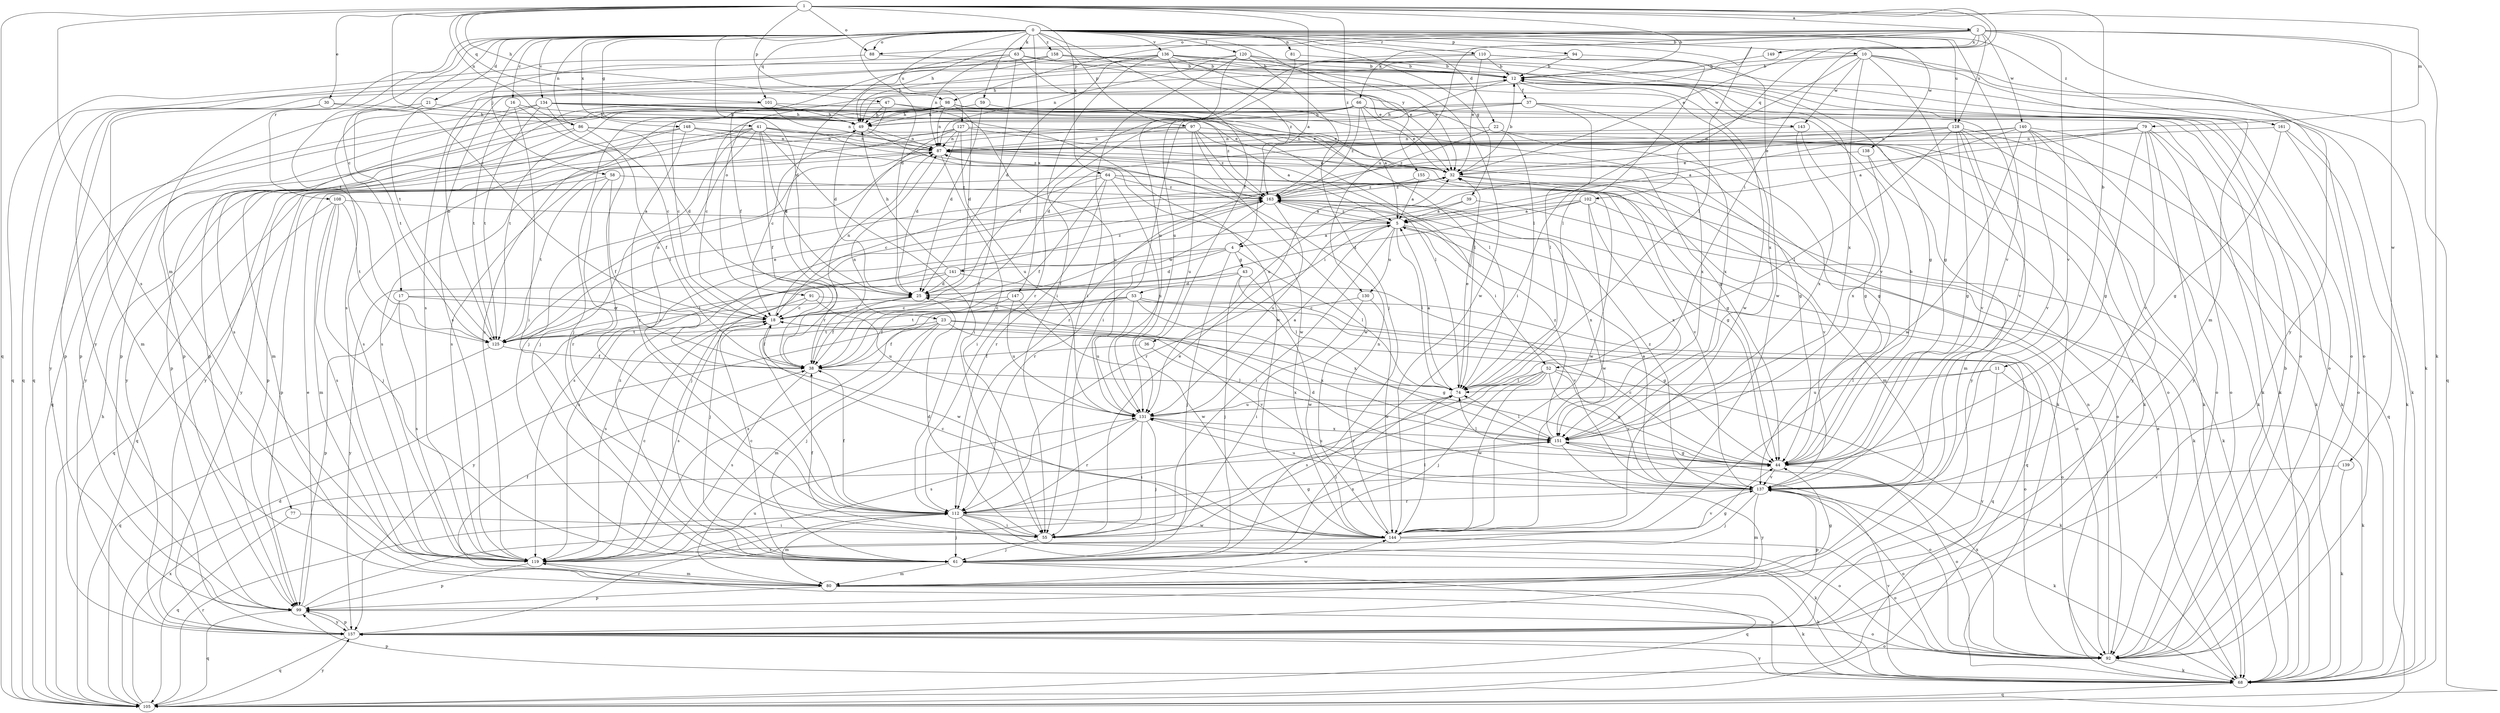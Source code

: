strict digraph  {
0;
1;
2;
4;
5;
10;
11;
12;
16;
17;
18;
21;
22;
23;
25;
30;
32;
36;
37;
38;
39;
41;
43;
44;
47;
49;
52;
53;
55;
58;
59;
61;
63;
64;
66;
68;
74;
77;
79;
80;
81;
86;
87;
88;
91;
92;
94;
97;
98;
99;
101;
102;
105;
108;
110;
112;
119;
120;
125;
127;
128;
130;
131;
134;
136;
137;
138;
139;
140;
141;
143;
144;
147;
148;
149;
151;
155;
157;
158;
161;
163;
0 -> 10  [label=b];
0 -> 16  [label=c];
0 -> 17  [label=c];
0 -> 21  [label=d];
0 -> 22  [label=d];
0 -> 23  [label=d];
0 -> 25  [label=d];
0 -> 36  [label=f];
0 -> 39  [label=g];
0 -> 41  [label=g];
0 -> 58  [label=j];
0 -> 59  [label=j];
0 -> 63  [label=k];
0 -> 74  [label=l];
0 -> 77  [label=m];
0 -> 81  [label=n];
0 -> 86  [label=n];
0 -> 88  [label=o];
0 -> 94  [label=p];
0 -> 97  [label=p];
0 -> 101  [label=q];
0 -> 108  [label=r];
0 -> 110  [label=r];
0 -> 120  [label=t];
0 -> 125  [label=t];
0 -> 127  [label=u];
0 -> 128  [label=u];
0 -> 134  [label=v];
0 -> 136  [label=v];
0 -> 137  [label=v];
0 -> 138  [label=w];
0 -> 147  [label=x];
0 -> 148  [label=x];
0 -> 155  [label=y];
0 -> 158  [label=z];
0 -> 161  [label=z];
1 -> 2  [label=a];
1 -> 4  [label=a];
1 -> 11  [label=b];
1 -> 12  [label=b];
1 -> 18  [label=c];
1 -> 30  [label=e];
1 -> 47  [label=h];
1 -> 52  [label=i];
1 -> 64  [label=k];
1 -> 79  [label=m];
1 -> 86  [label=n];
1 -> 88  [label=o];
1 -> 98  [label=p];
1 -> 101  [label=q];
1 -> 102  [label=q];
1 -> 105  [label=q];
1 -> 119  [label=s];
1 -> 163  [label=z];
2 -> 32  [label=e];
2 -> 49  [label=h];
2 -> 66  [label=k];
2 -> 68  [label=k];
2 -> 88  [label=o];
2 -> 98  [label=p];
2 -> 128  [label=u];
2 -> 130  [label=u];
2 -> 137  [label=v];
2 -> 139  [label=w];
2 -> 140  [label=w];
2 -> 149  [label=x];
2 -> 157  [label=y];
4 -> 25  [label=d];
4 -> 43  [label=g];
4 -> 61  [label=j];
4 -> 74  [label=l];
4 -> 119  [label=s];
4 -> 141  [label=w];
5 -> 4  [label=a];
5 -> 52  [label=i];
5 -> 53  [label=i];
5 -> 55  [label=i];
5 -> 74  [label=l];
5 -> 105  [label=q];
5 -> 130  [label=u];
5 -> 163  [label=z];
10 -> 12  [label=b];
10 -> 44  [label=g];
10 -> 55  [label=i];
10 -> 68  [label=k];
10 -> 80  [label=m];
10 -> 91  [label=o];
10 -> 105  [label=q];
10 -> 143  [label=w];
10 -> 151  [label=x];
11 -> 68  [label=k];
11 -> 74  [label=l];
11 -> 131  [label=u];
11 -> 157  [label=y];
12 -> 37  [label=f];
12 -> 92  [label=o];
12 -> 112  [label=r];
12 -> 119  [label=s];
12 -> 143  [label=w];
12 -> 144  [label=w];
16 -> 49  [label=h];
16 -> 55  [label=i];
16 -> 112  [label=r];
16 -> 125  [label=t];
17 -> 18  [label=c];
17 -> 99  [label=p];
17 -> 119  [label=s];
17 -> 144  [label=w];
18 -> 38  [label=f];
18 -> 44  [label=g];
18 -> 87  [label=n];
18 -> 119  [label=s];
18 -> 125  [label=t];
21 -> 49  [label=h];
21 -> 99  [label=p];
21 -> 125  [label=t];
22 -> 44  [label=g];
22 -> 68  [label=k];
22 -> 87  [label=n];
22 -> 163  [label=z];
23 -> 38  [label=f];
23 -> 61  [label=j];
23 -> 80  [label=m];
23 -> 92  [label=o];
23 -> 125  [label=t];
23 -> 137  [label=v];
23 -> 151  [label=x];
25 -> 18  [label=c];
25 -> 38  [label=f];
30 -> 32  [label=e];
30 -> 49  [label=h];
30 -> 80  [label=m];
30 -> 99  [label=p];
32 -> 12  [label=b];
32 -> 44  [label=g];
32 -> 80  [label=m];
32 -> 125  [label=t];
32 -> 137  [label=v];
32 -> 163  [label=z];
36 -> 38  [label=f];
36 -> 151  [label=x];
37 -> 49  [label=h];
37 -> 55  [label=i];
37 -> 68  [label=k];
37 -> 74  [label=l];
37 -> 99  [label=p];
37 -> 151  [label=x];
38 -> 74  [label=l];
38 -> 87  [label=n];
38 -> 119  [label=s];
39 -> 5  [label=a];
39 -> 68  [label=k];
39 -> 112  [label=r];
41 -> 25  [label=d];
41 -> 38  [label=f];
41 -> 55  [label=i];
41 -> 61  [label=j];
41 -> 74  [label=l];
41 -> 87  [label=n];
41 -> 112  [label=r];
41 -> 119  [label=s];
41 -> 157  [label=y];
41 -> 163  [label=z];
43 -> 25  [label=d];
43 -> 61  [label=j];
43 -> 74  [label=l];
43 -> 144  [label=w];
43 -> 157  [label=y];
44 -> 12  [label=b];
44 -> 18  [label=c];
44 -> 74  [label=l];
44 -> 92  [label=o];
44 -> 131  [label=u];
44 -> 137  [label=v];
47 -> 25  [label=d];
47 -> 49  [label=h];
47 -> 125  [label=t];
47 -> 131  [label=u];
47 -> 163  [label=z];
49 -> 87  [label=n];
49 -> 144  [label=w];
52 -> 44  [label=g];
52 -> 61  [label=j];
52 -> 68  [label=k];
52 -> 74  [label=l];
52 -> 112  [label=r];
52 -> 119  [label=s];
52 -> 137  [label=v];
52 -> 144  [label=w];
53 -> 18  [label=c];
53 -> 44  [label=g];
53 -> 105  [label=q];
53 -> 119  [label=s];
53 -> 125  [label=t];
53 -> 131  [label=u];
53 -> 151  [label=x];
53 -> 157  [label=y];
55 -> 25  [label=d];
55 -> 32  [label=e];
55 -> 38  [label=f];
55 -> 61  [label=j];
55 -> 151  [label=x];
58 -> 38  [label=f];
58 -> 105  [label=q];
58 -> 112  [label=r];
58 -> 125  [label=t];
58 -> 163  [label=z];
59 -> 25  [label=d];
59 -> 49  [label=h];
59 -> 74  [label=l];
61 -> 18  [label=c];
61 -> 68  [label=k];
61 -> 74  [label=l];
61 -> 80  [label=m];
61 -> 105  [label=q];
61 -> 163  [label=z];
63 -> 12  [label=b];
63 -> 32  [label=e];
63 -> 38  [label=f];
63 -> 74  [label=l];
63 -> 87  [label=n];
63 -> 112  [label=r];
63 -> 125  [label=t];
64 -> 18  [label=c];
64 -> 38  [label=f];
64 -> 92  [label=o];
64 -> 99  [label=p];
64 -> 112  [label=r];
64 -> 131  [label=u];
64 -> 144  [label=w];
64 -> 163  [label=z];
66 -> 5  [label=a];
66 -> 18  [label=c];
66 -> 32  [label=e];
66 -> 49  [label=h];
66 -> 68  [label=k];
66 -> 99  [label=p];
66 -> 119  [label=s];
66 -> 137  [label=v];
66 -> 163  [label=z];
68 -> 32  [label=e];
68 -> 99  [label=p];
68 -> 105  [label=q];
68 -> 119  [label=s];
68 -> 137  [label=v];
68 -> 157  [label=y];
74 -> 5  [label=a];
74 -> 32  [label=e];
74 -> 131  [label=u];
77 -> 55  [label=i];
77 -> 105  [label=q];
79 -> 25  [label=d];
79 -> 44  [label=g];
79 -> 68  [label=k];
79 -> 87  [label=n];
79 -> 92  [label=o];
79 -> 131  [label=u];
79 -> 137  [label=v];
79 -> 157  [label=y];
80 -> 38  [label=f];
80 -> 44  [label=g];
80 -> 68  [label=k];
80 -> 99  [label=p];
80 -> 144  [label=w];
81 -> 12  [label=b];
81 -> 131  [label=u];
86 -> 25  [label=d];
86 -> 38  [label=f];
86 -> 80  [label=m];
86 -> 87  [label=n];
86 -> 157  [label=y];
87 -> 32  [label=e];
87 -> 44  [label=g];
87 -> 55  [label=i];
87 -> 99  [label=p];
87 -> 157  [label=y];
88 -> 12  [label=b];
88 -> 105  [label=q];
91 -> 18  [label=c];
91 -> 92  [label=o];
91 -> 119  [label=s];
91 -> 131  [label=u];
92 -> 12  [label=b];
92 -> 68  [label=k];
92 -> 87  [label=n];
92 -> 151  [label=x];
94 -> 12  [label=b];
94 -> 49  [label=h];
94 -> 144  [label=w];
97 -> 5  [label=a];
97 -> 61  [label=j];
97 -> 68  [label=k];
97 -> 87  [label=n];
97 -> 119  [label=s];
97 -> 131  [label=u];
97 -> 144  [label=w];
97 -> 163  [label=z];
98 -> 18  [label=c];
98 -> 25  [label=d];
98 -> 49  [label=h];
98 -> 61  [label=j];
98 -> 68  [label=k];
98 -> 74  [label=l];
98 -> 87  [label=n];
98 -> 105  [label=q];
98 -> 151  [label=x];
99 -> 32  [label=e];
99 -> 92  [label=o];
99 -> 105  [label=q];
99 -> 131  [label=u];
99 -> 157  [label=y];
101 -> 32  [label=e];
101 -> 49  [label=h];
101 -> 87  [label=n];
101 -> 119  [label=s];
102 -> 5  [label=a];
102 -> 25  [label=d];
102 -> 68  [label=k];
102 -> 119  [label=s];
102 -> 144  [label=w];
102 -> 151  [label=x];
105 -> 25  [label=d];
105 -> 49  [label=h];
105 -> 112  [label=r];
105 -> 151  [label=x];
105 -> 157  [label=y];
108 -> 5  [label=a];
108 -> 61  [label=j];
108 -> 80  [label=m];
108 -> 105  [label=q];
108 -> 119  [label=s];
108 -> 125  [label=t];
110 -> 12  [label=b];
110 -> 32  [label=e];
110 -> 38  [label=f];
110 -> 74  [label=l];
110 -> 92  [label=o];
110 -> 157  [label=y];
112 -> 38  [label=f];
112 -> 44  [label=g];
112 -> 55  [label=i];
112 -> 61  [label=j];
112 -> 68  [label=k];
112 -> 80  [label=m];
112 -> 92  [label=o];
112 -> 144  [label=w];
119 -> 18  [label=c];
119 -> 44  [label=g];
119 -> 80  [label=m];
119 -> 99  [label=p];
120 -> 12  [label=b];
120 -> 32  [label=e];
120 -> 44  [label=g];
120 -> 49  [label=h];
120 -> 55  [label=i];
120 -> 61  [label=j];
120 -> 87  [label=n];
120 -> 92  [label=o];
120 -> 131  [label=u];
125 -> 12  [label=b];
125 -> 32  [label=e];
125 -> 38  [label=f];
125 -> 87  [label=n];
125 -> 105  [label=q];
127 -> 18  [label=c];
127 -> 25  [label=d];
127 -> 44  [label=g];
127 -> 87  [label=n];
127 -> 92  [label=o];
127 -> 112  [label=r];
127 -> 131  [label=u];
127 -> 157  [label=y];
128 -> 5  [label=a];
128 -> 44  [label=g];
128 -> 68  [label=k];
128 -> 74  [label=l];
128 -> 87  [label=n];
128 -> 105  [label=q];
128 -> 112  [label=r];
128 -> 137  [label=v];
128 -> 157  [label=y];
130 -> 18  [label=c];
130 -> 55  [label=i];
130 -> 144  [label=w];
131 -> 5  [label=a];
131 -> 55  [label=i];
131 -> 61  [label=j];
131 -> 112  [label=r];
131 -> 119  [label=s];
131 -> 151  [label=x];
134 -> 18  [label=c];
134 -> 32  [label=e];
134 -> 44  [label=g];
134 -> 49  [label=h];
134 -> 99  [label=p];
134 -> 125  [label=t];
134 -> 144  [label=w];
134 -> 157  [label=y];
136 -> 12  [label=b];
136 -> 25  [label=d];
136 -> 32  [label=e];
136 -> 55  [label=i];
136 -> 105  [label=q];
136 -> 119  [label=s];
136 -> 137  [label=v];
136 -> 144  [label=w];
136 -> 163  [label=z];
137 -> 5  [label=a];
137 -> 25  [label=d];
137 -> 61  [label=j];
137 -> 68  [label=k];
137 -> 80  [label=m];
137 -> 92  [label=o];
137 -> 99  [label=p];
137 -> 112  [label=r];
137 -> 131  [label=u];
137 -> 163  [label=z];
138 -> 32  [label=e];
138 -> 80  [label=m];
138 -> 151  [label=x];
139 -> 68  [label=k];
139 -> 137  [label=v];
140 -> 5  [label=a];
140 -> 32  [label=e];
140 -> 68  [label=k];
140 -> 87  [label=n];
140 -> 92  [label=o];
140 -> 137  [label=v];
140 -> 144  [label=w];
140 -> 157  [label=y];
141 -> 25  [label=d];
141 -> 49  [label=h];
141 -> 61  [label=j];
141 -> 125  [label=t];
141 -> 137  [label=v];
141 -> 163  [label=z];
143 -> 44  [label=g];
143 -> 87  [label=n];
143 -> 151  [label=x];
144 -> 18  [label=c];
144 -> 74  [label=l];
144 -> 87  [label=n];
144 -> 92  [label=o];
144 -> 119  [label=s];
144 -> 137  [label=v];
147 -> 18  [label=c];
147 -> 38  [label=f];
147 -> 131  [label=u];
147 -> 144  [label=w];
148 -> 68  [label=k];
148 -> 87  [label=n];
148 -> 99  [label=p];
148 -> 112  [label=r];
148 -> 119  [label=s];
148 -> 163  [label=z];
149 -> 12  [label=b];
151 -> 44  [label=g];
151 -> 74  [label=l];
151 -> 92  [label=o];
151 -> 157  [label=y];
151 -> 163  [label=z];
155 -> 5  [label=a];
155 -> 137  [label=v];
155 -> 163  [label=z];
157 -> 92  [label=o];
157 -> 99  [label=p];
157 -> 105  [label=q];
157 -> 112  [label=r];
158 -> 12  [label=b];
158 -> 38  [label=f];
158 -> 92  [label=o];
158 -> 105  [label=q];
158 -> 119  [label=s];
158 -> 151  [label=x];
161 -> 44  [label=g];
161 -> 68  [label=k];
161 -> 87  [label=n];
161 -> 92  [label=o];
163 -> 5  [label=a];
163 -> 38  [label=f];
163 -> 61  [label=j];
163 -> 92  [label=o];
163 -> 112  [label=r];
163 -> 131  [label=u];
163 -> 151  [label=x];
}
